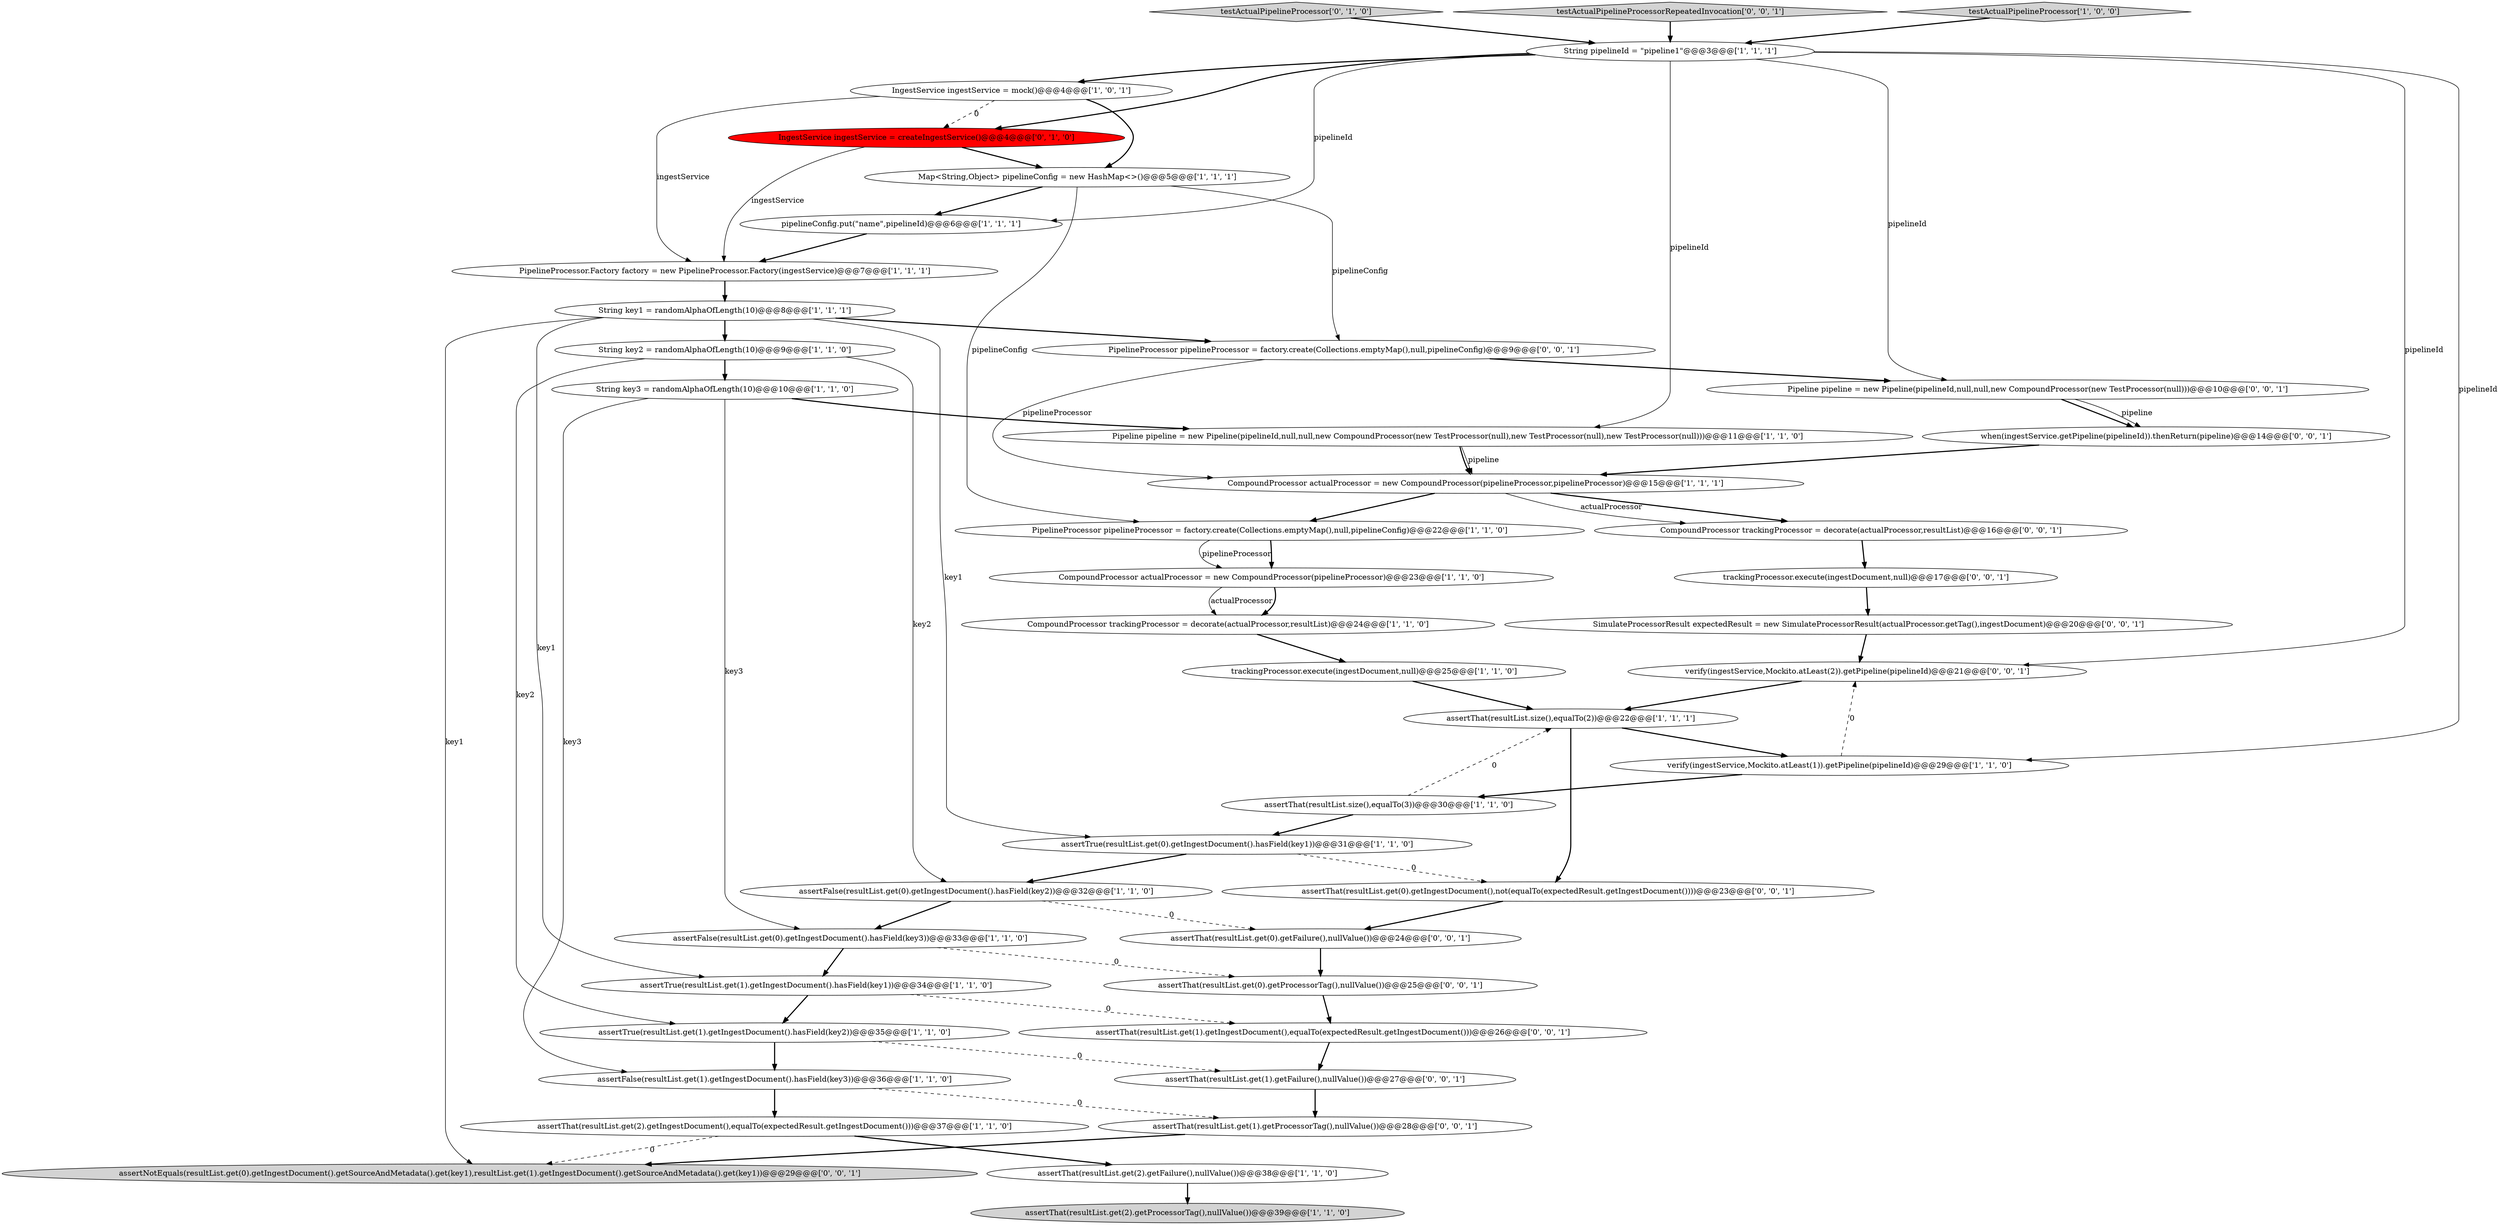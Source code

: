 digraph {
12 [style = filled, label = "Map<String,Object> pipelineConfig = new HashMap<>()@@@5@@@['1', '1', '1']", fillcolor = white, shape = ellipse image = "AAA0AAABBB1BBB"];
27 [style = filled, label = "testActualPipelineProcessor['0', '1', '0']", fillcolor = lightgray, shape = diamond image = "AAA0AAABBB2BBB"];
15 [style = filled, label = "assertFalse(resultList.get(1).getIngestDocument().hasField(key3))@@@36@@@['1', '1', '0']", fillcolor = white, shape = ellipse image = "AAA0AAABBB1BBB"];
35 [style = filled, label = "assertThat(resultList.get(1).getIngestDocument(),equalTo(expectedResult.getIngestDocument()))@@@26@@@['0', '0', '1']", fillcolor = white, shape = ellipse image = "AAA0AAABBB3BBB"];
19 [style = filled, label = "CompoundProcessor actualProcessor = new CompoundProcessor(pipelineProcessor,pipelineProcessor)@@@15@@@['1', '1', '1']", fillcolor = white, shape = ellipse image = "AAA0AAABBB1BBB"];
32 [style = filled, label = "trackingProcessor.execute(ingestDocument,null)@@@17@@@['0', '0', '1']", fillcolor = white, shape = ellipse image = "AAA0AAABBB3BBB"];
34 [style = filled, label = "assertThat(resultList.get(0).getProcessorTag(),nullValue())@@@25@@@['0', '0', '1']", fillcolor = white, shape = ellipse image = "AAA0AAABBB3BBB"];
29 [style = filled, label = "testActualPipelineProcessorRepeatedInvocation['0', '0', '1']", fillcolor = lightgray, shape = diamond image = "AAA0AAABBB3BBB"];
10 [style = filled, label = "assertFalse(resultList.get(0).getIngestDocument().hasField(key2))@@@32@@@['1', '1', '0']", fillcolor = white, shape = ellipse image = "AAA0AAABBB1BBB"];
7 [style = filled, label = "assertTrue(resultList.get(1).getIngestDocument().hasField(key2))@@@35@@@['1', '1', '0']", fillcolor = white, shape = ellipse image = "AAA0AAABBB1BBB"];
38 [style = filled, label = "assertThat(resultList.get(0).getIngestDocument(),not(equalTo(expectedResult.getIngestDocument())))@@@23@@@['0', '0', '1']", fillcolor = white, shape = ellipse image = "AAA0AAABBB3BBB"];
40 [style = filled, label = "assertThat(resultList.get(1).getProcessorTag(),nullValue())@@@28@@@['0', '0', '1']", fillcolor = white, shape = ellipse image = "AAA0AAABBB3BBB"];
31 [style = filled, label = "Pipeline pipeline = new Pipeline(pipelineId,null,null,new CompoundProcessor(new TestProcessor(null)))@@@10@@@['0', '0', '1']", fillcolor = white, shape = ellipse image = "AAA0AAABBB3BBB"];
36 [style = filled, label = "SimulateProcessorResult expectedResult = new SimulateProcessorResult(actualProcessor.getTag(),ingestDocument)@@@20@@@['0', '0', '1']", fillcolor = white, shape = ellipse image = "AAA0AAABBB3BBB"];
14 [style = filled, label = "assertThat(resultList.get(2).getIngestDocument(),equalTo(expectedResult.getIngestDocument()))@@@37@@@['1', '1', '0']", fillcolor = white, shape = ellipse image = "AAA0AAABBB1BBB"];
26 [style = filled, label = "Pipeline pipeline = new Pipeline(pipelineId,null,null,new CompoundProcessor(new TestProcessor(null),new TestProcessor(null),new TestProcessor(null)))@@@11@@@['1', '1', '0']", fillcolor = white, shape = ellipse image = "AAA0AAABBB1BBB"];
4 [style = filled, label = "assertThat(resultList.get(2).getProcessorTag(),nullValue())@@@39@@@['1', '1', '0']", fillcolor = lightgray, shape = ellipse image = "AAA0AAABBB1BBB"];
25 [style = filled, label = "assertThat(resultList.size(),equalTo(3))@@@30@@@['1', '1', '0']", fillcolor = white, shape = ellipse image = "AAA0AAABBB1BBB"];
33 [style = filled, label = "PipelineProcessor pipelineProcessor = factory.create(Collections.emptyMap(),null,pipelineConfig)@@@9@@@['0', '0', '1']", fillcolor = white, shape = ellipse image = "AAA0AAABBB3BBB"];
23 [style = filled, label = "testActualPipelineProcessor['1', '0', '0']", fillcolor = lightgray, shape = diamond image = "AAA0AAABBB1BBB"];
41 [style = filled, label = "verify(ingestService,Mockito.atLeast(2)).getPipeline(pipelineId)@@@21@@@['0', '0', '1']", fillcolor = white, shape = ellipse image = "AAA0AAABBB3BBB"];
42 [style = filled, label = "assertThat(resultList.get(1).getFailure(),nullValue())@@@27@@@['0', '0', '1']", fillcolor = white, shape = ellipse image = "AAA0AAABBB3BBB"];
6 [style = filled, label = "assertTrue(resultList.get(0).getIngestDocument().hasField(key1))@@@31@@@['1', '1', '0']", fillcolor = white, shape = ellipse image = "AAA0AAABBB1BBB"];
16 [style = filled, label = "CompoundProcessor trackingProcessor = decorate(actualProcessor,resultList)@@@24@@@['1', '1', '0']", fillcolor = white, shape = ellipse image = "AAA0AAABBB1BBB"];
37 [style = filled, label = "when(ingestService.getPipeline(pipelineId)).thenReturn(pipeline)@@@14@@@['0', '0', '1']", fillcolor = white, shape = ellipse image = "AAA0AAABBB3BBB"];
5 [style = filled, label = "CompoundProcessor actualProcessor = new CompoundProcessor(pipelineProcessor)@@@23@@@['1', '1', '0']", fillcolor = white, shape = ellipse image = "AAA0AAABBB1BBB"];
13 [style = filled, label = "assertThat(resultList.get(2).getFailure(),nullValue())@@@38@@@['1', '1', '0']", fillcolor = white, shape = ellipse image = "AAA0AAABBB1BBB"];
18 [style = filled, label = "String key1 = randomAlphaOfLength(10)@@@8@@@['1', '1', '1']", fillcolor = white, shape = ellipse image = "AAA0AAABBB1BBB"];
30 [style = filled, label = "CompoundProcessor trackingProcessor = decorate(actualProcessor,resultList)@@@16@@@['0', '0', '1']", fillcolor = white, shape = ellipse image = "AAA0AAABBB3BBB"];
17 [style = filled, label = "assertTrue(resultList.get(1).getIngestDocument().hasField(key1))@@@34@@@['1', '1', '0']", fillcolor = white, shape = ellipse image = "AAA0AAABBB1BBB"];
20 [style = filled, label = "PipelineProcessor pipelineProcessor = factory.create(Collections.emptyMap(),null,pipelineConfig)@@@22@@@['1', '1', '0']", fillcolor = white, shape = ellipse image = "AAA0AAABBB1BBB"];
22 [style = filled, label = "pipelineConfig.put(\"name\",pipelineId)@@@6@@@['1', '1', '1']", fillcolor = white, shape = ellipse image = "AAA0AAABBB1BBB"];
2 [style = filled, label = "String key2 = randomAlphaOfLength(10)@@@9@@@['1', '1', '0']", fillcolor = white, shape = ellipse image = "AAA0AAABBB1BBB"];
11 [style = filled, label = "assertFalse(resultList.get(0).getIngestDocument().hasField(key3))@@@33@@@['1', '1', '0']", fillcolor = white, shape = ellipse image = "AAA0AAABBB1BBB"];
28 [style = filled, label = "IngestService ingestService = createIngestService()@@@4@@@['0', '1', '0']", fillcolor = red, shape = ellipse image = "AAA1AAABBB2BBB"];
39 [style = filled, label = "assertThat(resultList.get(0).getFailure(),nullValue())@@@24@@@['0', '0', '1']", fillcolor = white, shape = ellipse image = "AAA0AAABBB3BBB"];
0 [style = filled, label = "trackingProcessor.execute(ingestDocument,null)@@@25@@@['1', '1', '0']", fillcolor = white, shape = ellipse image = "AAA0AAABBB1BBB"];
24 [style = filled, label = "String pipelineId = \"pipeline1\"@@@3@@@['1', '1', '1']", fillcolor = white, shape = ellipse image = "AAA0AAABBB1BBB"];
8 [style = filled, label = "PipelineProcessor.Factory factory = new PipelineProcessor.Factory(ingestService)@@@7@@@['1', '1', '1']", fillcolor = white, shape = ellipse image = "AAA0AAABBB1BBB"];
43 [style = filled, label = "assertNotEquals(resultList.get(0).getIngestDocument().getSourceAndMetadata().get(key1),resultList.get(1).getIngestDocument().getSourceAndMetadata().get(key1))@@@29@@@['0', '0', '1']", fillcolor = lightgray, shape = ellipse image = "AAA0AAABBB3BBB"];
1 [style = filled, label = "verify(ingestService,Mockito.atLeast(1)).getPipeline(pipelineId)@@@29@@@['1', '1', '0']", fillcolor = white, shape = ellipse image = "AAA0AAABBB1BBB"];
3 [style = filled, label = "String key3 = randomAlphaOfLength(10)@@@10@@@['1', '1', '0']", fillcolor = white, shape = ellipse image = "AAA0AAABBB1BBB"];
9 [style = filled, label = "assertThat(resultList.size(),equalTo(2))@@@22@@@['1', '1', '1']", fillcolor = white, shape = ellipse image = "AAA0AAABBB1BBB"];
21 [style = filled, label = "IngestService ingestService = mock()@@@4@@@['1', '0', '1']", fillcolor = white, shape = ellipse image = "AAA0AAABBB1BBB"];
33->19 [style = solid, label="pipelineProcessor"];
18->43 [style = solid, label="key1"];
24->28 [style = bold, label=""];
31->37 [style = bold, label=""];
24->22 [style = solid, label="pipelineId"];
21->8 [style = solid, label="ingestService"];
16->0 [style = bold, label=""];
0->9 [style = bold, label=""];
18->6 [style = solid, label="key1"];
24->41 [style = solid, label="pipelineId"];
15->14 [style = bold, label=""];
36->41 [style = bold, label=""];
24->26 [style = solid, label="pipelineId"];
2->7 [style = solid, label="key2"];
21->28 [style = dashed, label="0"];
10->39 [style = dashed, label="0"];
35->42 [style = bold, label=""];
8->18 [style = bold, label=""];
28->8 [style = solid, label="ingestService"];
39->34 [style = bold, label=""];
19->20 [style = bold, label=""];
2->3 [style = bold, label=""];
24->1 [style = solid, label="pipelineId"];
20->5 [style = solid, label="pipelineProcessor"];
18->33 [style = bold, label=""];
11->34 [style = dashed, label="0"];
17->35 [style = dashed, label="0"];
3->26 [style = bold, label=""];
5->16 [style = solid, label="actualProcessor"];
26->19 [style = solid, label="pipeline"];
30->32 [style = bold, label=""];
41->9 [style = bold, label=""];
6->38 [style = dashed, label="0"];
3->15 [style = solid, label="key3"];
1->41 [style = dashed, label="0"];
28->12 [style = bold, label=""];
18->2 [style = bold, label=""];
26->19 [style = bold, label=""];
25->6 [style = bold, label=""];
15->40 [style = dashed, label="0"];
38->39 [style = bold, label=""];
25->9 [style = dashed, label="0"];
42->40 [style = bold, label=""];
7->42 [style = dashed, label="0"];
20->5 [style = bold, label=""];
21->12 [style = bold, label=""];
22->8 [style = bold, label=""];
5->16 [style = bold, label=""];
17->7 [style = bold, label=""];
14->43 [style = dashed, label="0"];
23->24 [style = bold, label=""];
3->11 [style = solid, label="key3"];
12->33 [style = solid, label="pipelineConfig"];
12->20 [style = solid, label="pipelineConfig"];
24->21 [style = bold, label=""];
19->30 [style = bold, label=""];
6->10 [style = bold, label=""];
2->10 [style = solid, label="key2"];
33->31 [style = bold, label=""];
32->36 [style = bold, label=""];
11->17 [style = bold, label=""];
7->15 [style = bold, label=""];
31->37 [style = solid, label="pipeline"];
27->24 [style = bold, label=""];
24->31 [style = solid, label="pipelineId"];
37->19 [style = bold, label=""];
34->35 [style = bold, label=""];
14->13 [style = bold, label=""];
40->43 [style = bold, label=""];
19->30 [style = solid, label="actualProcessor"];
9->1 [style = bold, label=""];
9->38 [style = bold, label=""];
29->24 [style = bold, label=""];
1->25 [style = bold, label=""];
13->4 [style = bold, label=""];
12->22 [style = bold, label=""];
18->17 [style = solid, label="key1"];
10->11 [style = bold, label=""];
}
